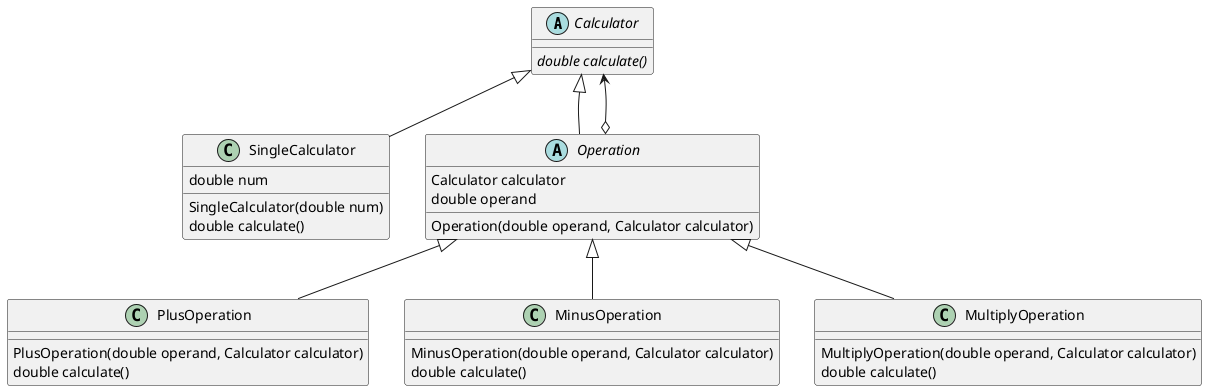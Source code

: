 @startuml

abstract class Calculator {
	{abstract} double calculate()
}

class SingleCalculator {
	double num
	SingleCalculator(double num)
	double calculate()
}

abstract class Operation {
	Calculator calculator
	double operand

	Operation(double operand, Calculator calculator)
}

class PlusOperation {
	PlusOperation(double operand, Calculator calculator)
	double calculate()
}

class MinusOperation {
	MinusOperation(double operand, Calculator calculator)
	double calculate()
}

class MultiplyOperation {
	MultiplyOperation(double operand, Calculator calculator)
	double calculate()
}

Calculator <|-- SingleCalculator
Calculator <|-- Operation
Calculator <--o Operation
Operation <|-- PlusOperation
Operation <|-- MinusOperation
Operation <|-- MultiplyOperation

@enduml